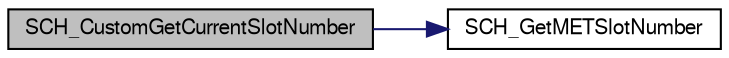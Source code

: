 digraph G
{
  edge [fontname="FreeSans",fontsize="10",labelfontname="FreeSans",labelfontsize="10"];
  node [fontname="FreeSans",fontsize="10",shape=record];
  rankdir=LR;
  Node1 [label="SCH_CustomGetCurrentSlotNumber",height=0.2,width=0.4,color="black", fillcolor="grey75", style="filled" fontcolor="black"];
  Node1 -> Node2 [color="midnightblue",fontsize="10",style="solid",fontname="FreeSans"];
  Node2 [label="SCH_GetMETSlotNumber",height=0.2,width=0.4,color="black", fillcolor="white", style="filled",URL="$sch__custom_8h.html#abbb6d913166c6579b57f48ca542b7ad9",tooltip="Computes a minor slot number from a MET subseconds zero point."];
}
